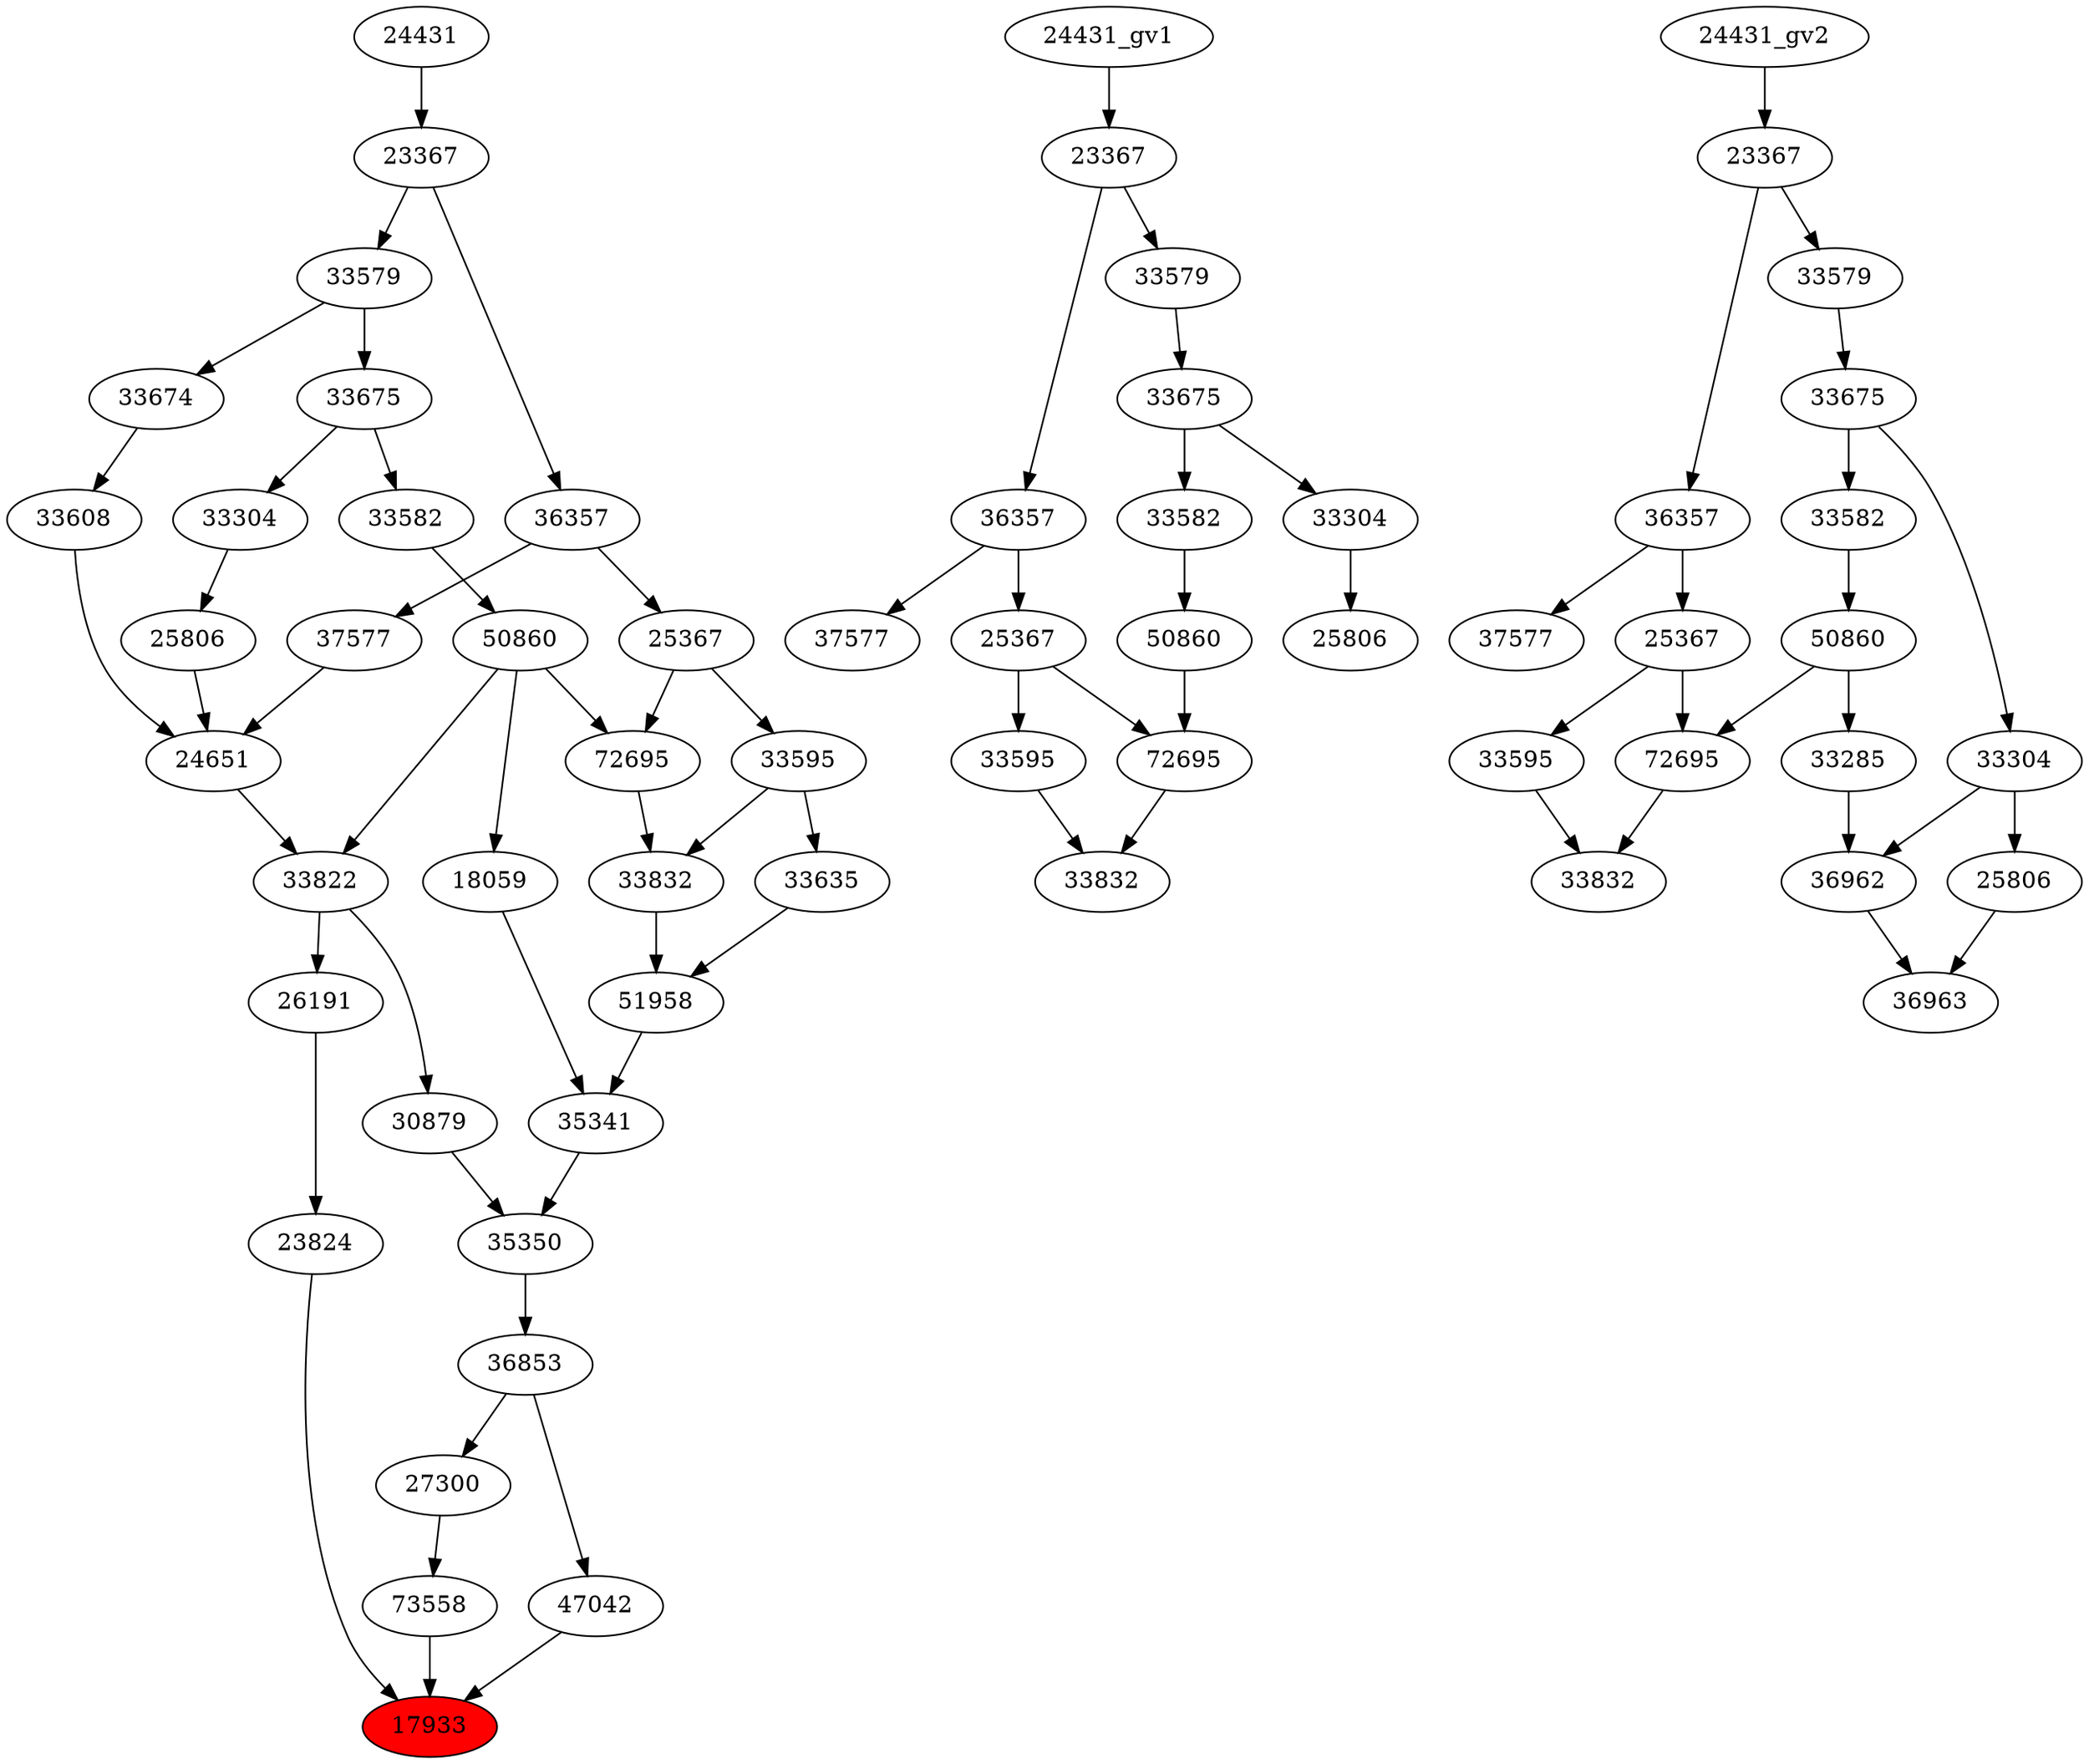 strict digraph root {
	node [label="\N"];
	{
		node [fillcolor="",
			label="\N",
			style=""
		];
		17933		 [fillcolor=red,
			label=17933,
			style=filled];
		47042		 [label=47042];
		47042 -> 17933;
		73558		 [label=73558];
		73558 -> 17933;
		23824		 [label=23824];
		23824 -> 17933;
		36853		 [label=36853];
		36853 -> 47042;
		27300		 [label=27300];
		36853 -> 27300;
		27300 -> 73558;
		26191		 [label=26191];
		26191 -> 23824;
		35350		 [label=35350];
		35350 -> 36853;
		33822		 [label=33822];
		33822 -> 26191;
		30879		 [label=30879];
		33822 -> 30879;
		30879 -> 35350;
		35341		 [label=35341];
		35341 -> 35350;
		24651		 [label=24651];
		24651 -> 33822;
		50860		 [label=50860];
		50860 -> 33822;
		18059		 [label=18059];
		50860 -> 18059;
		72695		 [label=72695];
		50860 -> 72695;
		51958		 [label=51958];
		51958 -> 35341;
		18059 -> 35341;
		25806		 [label=25806];
		25806 -> 24651;
		33608		 [label=33608];
		33608 -> 24651;
		37577		 [label=37577];
		37577 -> 24651;
		33582		 [label=33582];
		33582 -> 50860;
		33832		 [label=33832];
		33832 -> 51958;
		33635		 [label=33635];
		33635 -> 51958;
		33304		 [label=33304];
		33304 -> 25806;
		33674		 [label=33674];
		33674 -> 33608;
		36357		 [label=36357];
		36357 -> 37577;
		25367		 [label=25367];
		36357 -> 25367;
		33675		 [label=33675];
		33675 -> 33582;
		33675 -> 33304;
		72695 -> 33832;
		33595		 [label=33595];
		33595 -> 33832;
		33595 -> 33635;
		33579		 [label=33579];
		33579 -> 33674;
		33579 -> 33675;
		23367		 [label=23367];
		23367 -> 36357;
		23367 -> 33579;
		25367 -> 72695;
		25367 -> 33595;
		24431		 [label=24431];
		24431 -> 23367;
	}
	{
		node [label="\N"];
		"50860_gv1"		 [label=50860];
		"72695_gv1"		 [label=72695];
		"50860_gv1" -> "72695_gv1";
		"33582_gv1"		 [label=33582];
		"33582_gv1" -> "50860_gv1";
		"25806_gv1"		 [label=25806];
		"33304_gv1"		 [label=33304];
		"33304_gv1" -> "25806_gv1";
		"37577_gv1"		 [label=37577];
		"36357_gv1"		 [label=36357];
		"36357_gv1" -> "37577_gv1";
		"25367_gv1"		 [label=25367];
		"36357_gv1" -> "25367_gv1";
		"33675_gv1"		 [label=33675];
		"33675_gv1" -> "33582_gv1";
		"33675_gv1" -> "33304_gv1";
		"33832_gv1"		 [label=33832];
		"72695_gv1" -> "33832_gv1";
		"33595_gv1"		 [label=33595];
		"33595_gv1" -> "33832_gv1";
		"23367_gv1"		 [label=23367];
		"23367_gv1" -> "36357_gv1";
		"33579_gv1"		 [label=33579];
		"23367_gv1" -> "33579_gv1";
		"33579_gv1" -> "33675_gv1";
		"25367_gv1" -> "72695_gv1";
		"25367_gv1" -> "33595_gv1";
		"24431_gv1" -> "23367_gv1";
	}
	{
		node [label="\N"];
		"50860_gv2"		 [label=50860];
		"72695_gv2"		 [label=72695];
		"50860_gv2" -> "72695_gv2";
		33285		 [label=33285];
		"50860_gv2" -> 33285;
		"33582_gv2"		 [label=33582];
		"33582_gv2" -> "50860_gv2";
		"25806_gv2"		 [label=25806];
		36963		 [label=36963];
		"25806_gv2" -> 36963;
		"33304_gv2"		 [label=33304];
		"33304_gv2" -> "25806_gv2";
		36962		 [label=36962];
		"33304_gv2" -> 36962;
		"37577_gv2"		 [label=37577];
		"36357_gv2"		 [label=36357];
		"36357_gv2" -> "37577_gv2";
		"25367_gv2"		 [label=25367];
		"36357_gv2" -> "25367_gv2";
		"33675_gv2"		 [label=33675];
		"33675_gv2" -> "33582_gv2";
		"33675_gv2" -> "33304_gv2";
		"23367_gv2"		 [label=23367];
		"23367_gv2" -> "36357_gv2";
		"33579_gv2"		 [label=33579];
		"23367_gv2" -> "33579_gv2";
		"33579_gv2" -> "33675_gv2";
		"33832_gv2"		 [label=33832];
		"72695_gv2" -> "33832_gv2";
		"33595_gv2"		 [label=33595];
		"33595_gv2" -> "33832_gv2";
		36962 -> 36963;
		"24431_gv2" -> "23367_gv2";
		"25367_gv2" -> "72695_gv2";
		"25367_gv2" -> "33595_gv2";
		33285 -> 36962;
	}
}
